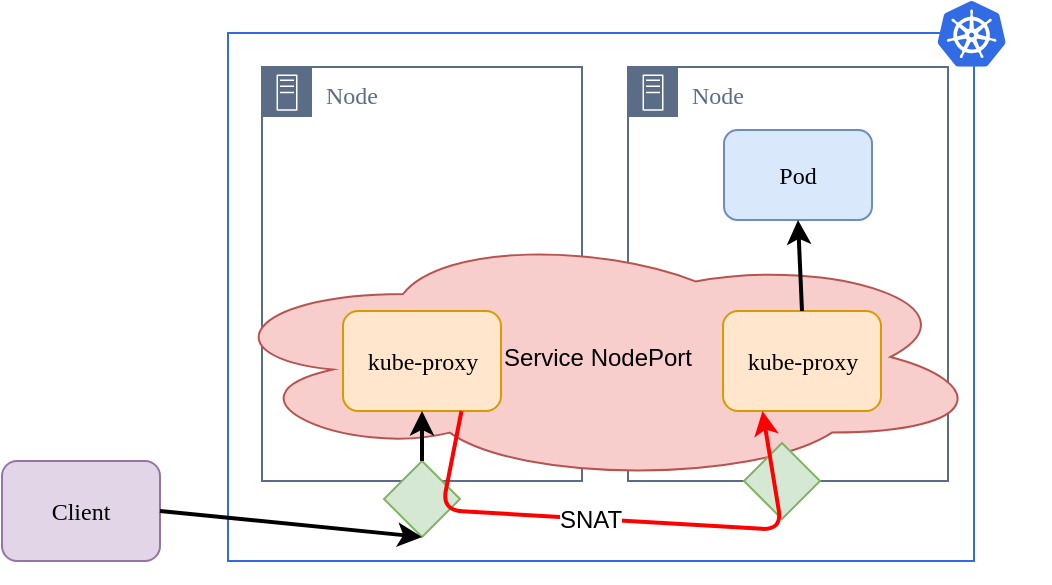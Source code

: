 <mxfile pages="1" version="11.2.5" type="device"><diagram id="33oEmsjtSe62zEUuAWgZ" name="Page-1"><mxGraphModel dx="946" dy="643" grid="1" gridSize="10" guides="1" tooltips="1" connect="1" arrows="1" fold="1" page="1" pageScale="1" pageWidth="827" pageHeight="1169" math="0" shadow="0"><root><mxCell id="0"/><mxCell id="1" parent="0"/><mxCell id="F0914i9l83QqkZZmDk5p-4" value="" style="group;verticalAlign=bottom;" parent="1" vertex="1" connectable="0"><mxGeometry x="103" y="85.5" width="491" height="291" as="geometry"/></mxCell><mxCell id="F0914i9l83QqkZZmDk5p-3" value="" style="rounded=0;whiteSpace=wrap;html=1;fillColor=#ffffff;strokeColor=#326ce5;" parent="F0914i9l83QqkZZmDk5p-4" vertex="1"><mxGeometry x="80" y="16" width="373" height="264" as="geometry"/></mxCell><mxCell id="F0914i9l83QqkZZmDk5p-8" value="&lt;font face=&quot;Tahoma&quot;&gt;Node&lt;/font&gt;" style="points=[[0,0],[0.25,0],[0.5,0],[0.75,0],[1,0],[1,0.25],[1,0.5],[1,0.75],[1,1],[0.75,1],[0.5,1],[0.25,1],[0,1],[0,0.75],[0,0.5],[0,0.25]];outlineConnect=0;gradientColor=none;html=1;whiteSpace=wrap;fontSize=12;fontStyle=0;shape=mxgraph.aws4.group;grIcon=mxgraph.aws4.group_on_premise;strokeColor=#5A6C86;fillColor=none;verticalAlign=top;align=left;spacingLeft=30;fontColor=#5A6C86;dashed=0;" parent="F0914i9l83QqkZZmDk5p-4" vertex="1"><mxGeometry x="280" y="33" width="160" height="207" as="geometry"/></mxCell><mxCell id="5Nxww1rqEIMCPuAmvqoK-6" value="&lt;font face=&quot;Tahoma&quot;&gt;Node&lt;/font&gt;" style="points=[[0,0],[0.25,0],[0.5,0],[0.75,0],[1,0],[1,0.25],[1,0.5],[1,0.75],[1,1],[0.75,1],[0.5,1],[0.25,1],[0,1],[0,0.75],[0,0.5],[0,0.25]];outlineConnect=0;gradientColor=none;html=1;whiteSpace=wrap;fontSize=12;fontStyle=0;shape=mxgraph.aws4.group;grIcon=mxgraph.aws4.group_on_premise;strokeColor=#5A6C86;fillColor=none;verticalAlign=top;align=left;spacingLeft=30;fontColor=#5A6C86;dashed=0;" vertex="1" parent="F0914i9l83QqkZZmDk5p-4"><mxGeometry x="97" y="33" width="160" height="207" as="geometry"/></mxCell><mxCell id="HBkCHVlTlx9kuCC-dEF5-1" value="&lt;div&gt;Service NodePort&lt;/div&gt;" style="ellipse;shape=cloud;whiteSpace=wrap;html=1;fillColor=#f8cecc;strokeColor=#b85450;" parent="F0914i9l83QqkZZmDk5p-4" vertex="1"><mxGeometry x="70" y="115" width="390" height="126" as="geometry"/></mxCell><mxCell id="F0914i9l83QqkZZmDk5p-1" value="" style="aspect=fixed;html=1;perimeter=none;align=center;shadow=0;dashed=0;image;fontSize=12;image=img/lib/mscae/Kubernetes.svg;" parent="F0914i9l83QqkZZmDk5p-4" vertex="1"><mxGeometry x="434.717" width="34.211" height="32.842" as="geometry"/></mxCell><mxCell id="F0914i9l83QqkZZmDk5p-15" value="Pod" style="rounded=1;whiteSpace=wrap;html=1;strokeColor=#6c8ebf;fillColor=#dae8fc;fontFamily=Tahoma;" parent="F0914i9l83QqkZZmDk5p-4" vertex="1"><mxGeometry x="328" y="64.5" width="74" height="45" as="geometry"/></mxCell><mxCell id="5Nxww1rqEIMCPuAmvqoK-7" value="" style="rhombus;whiteSpace=wrap;html=1;fillColor=#d5e8d4;strokeColor=#82b366;" vertex="1" parent="F0914i9l83QqkZZmDk5p-4"><mxGeometry x="158" y="230" width="38" height="38" as="geometry"/></mxCell><mxCell id="5Nxww1rqEIMCPuAmvqoK-8" value="" style="rhombus;whiteSpace=wrap;html=1;fillColor=#d5e8d4;strokeColor=#82b366;" vertex="1" parent="F0914i9l83QqkZZmDk5p-4"><mxGeometry x="338" y="221" width="38" height="38" as="geometry"/></mxCell><mxCell id="5Nxww1rqEIMCPuAmvqoK-9" value="&lt;div&gt;kube-proxy&lt;/div&gt;" style="rounded=1;whiteSpace=wrap;html=1;strokeColor=#d79b00;fillColor=#ffe6cc;fontFamily=Tahoma;" vertex="1" parent="F0914i9l83QqkZZmDk5p-4"><mxGeometry x="327.5" y="155" width="79" height="50" as="geometry"/></mxCell><mxCell id="5Nxww1rqEIMCPuAmvqoK-3" value="&lt;div&gt;kube-proxy&lt;/div&gt;" style="rounded=1;whiteSpace=wrap;html=1;strokeColor=#d79b00;fillColor=#ffe6cc;fontFamily=Tahoma;" vertex="1" parent="F0914i9l83QqkZZmDk5p-4"><mxGeometry x="137.5" y="155" width="79" height="50" as="geometry"/></mxCell><mxCell id="F0914i9l83QqkZZmDk5p-12" value="&lt;div&gt;Client&lt;/div&gt;" style="rounded=1;whiteSpace=wrap;html=1;strokeColor=#9673a6;fillColor=#e1d5e7;fontFamily=Tahoma;" parent="F0914i9l83QqkZZmDk5p-4" vertex="1"><mxGeometry x="-33" y="230" width="79" height="50" as="geometry"/></mxCell><mxCell id="HBkCHVlTlx9kuCC-dEF5-5" value="" style="endArrow=classic;html=1;strokeWidth=2;exitX=1;exitY=0.5;exitDx=0;exitDy=0;entryX=0.5;entryY=1;entryDx=0;entryDy=0;" parent="F0914i9l83QqkZZmDk5p-4" source="F0914i9l83QqkZZmDk5p-12" target="5Nxww1rqEIMCPuAmvqoK-7" edge="1"><mxGeometry width="50" height="50" relative="1" as="geometry"><mxPoint x="-150" y="328" as="sourcePoint"/><mxPoint x="277" y="384.5" as="targetPoint"/></mxGeometry></mxCell><mxCell id="5Nxww1rqEIMCPuAmvqoK-10" value="" style="endArrow=classic;html=1;strokeWidth=2;exitX=0.5;exitY=0;exitDx=0;exitDy=0;entryX=0.5;entryY=1;entryDx=0;entryDy=0;" edge="1" parent="F0914i9l83QqkZZmDk5p-4" source="5Nxww1rqEIMCPuAmvqoK-7" target="5Nxww1rqEIMCPuAmvqoK-3"><mxGeometry width="50" height="50" relative="1" as="geometry"><mxPoint x="26" y="265" as="sourcePoint"/><mxPoint x="187" y="278" as="targetPoint"/></mxGeometry></mxCell><mxCell id="5Nxww1rqEIMCPuAmvqoK-11" value="" style="endArrow=classic;html=1;strokeWidth=2;exitX=0.75;exitY=1;exitDx=0;exitDy=0;entryX=0.25;entryY=1;entryDx=0;entryDy=0;fillColor=#f8cecc;strokeColor=#FF0000;" edge="1" parent="F0914i9l83QqkZZmDk5p-4" source="5Nxww1rqEIMCPuAmvqoK-3" target="5Nxww1rqEIMCPuAmvqoK-9"><mxGeometry width="50" height="50" relative="1" as="geometry"><mxPoint x="26" y="265" as="sourcePoint"/><mxPoint x="187" y="278" as="targetPoint"/><Array as="points"><mxPoint x="187" y="254.5"/><mxPoint x="357" y="264.5"/></Array></mxGeometry></mxCell><mxCell id="5Nxww1rqEIMCPuAmvqoK-12" value="SNAT" style="text;html=1;resizable=0;points=[];align=center;verticalAlign=middle;labelBackgroundColor=#ffffff;" vertex="1" connectable="0" parent="5Nxww1rqEIMCPuAmvqoK-11"><mxGeometry x="-0.114" relative="1" as="geometry"><mxPoint as="offset"/></mxGeometry></mxCell><mxCell id="HBkCHVlTlx9kuCC-dEF5-6" value="" style="endArrow=classic;html=1;strokeWidth=2;entryX=0.5;entryY=1;entryDx=0;entryDy=0;exitX=0.5;exitY=0;exitDx=0;exitDy=0;" parent="F0914i9l83QqkZZmDk5p-4" source="5Nxww1rqEIMCPuAmvqoK-9" target="F0914i9l83QqkZZmDk5p-15" edge="1"><mxGeometry width="50" height="50" relative="1" as="geometry"><mxPoint x="139" y="133" as="sourcePoint"/><mxPoint x="243.7" y="208.6" as="targetPoint"/></mxGeometry></mxCell></root></mxGraphModel></diagram></mxfile>
